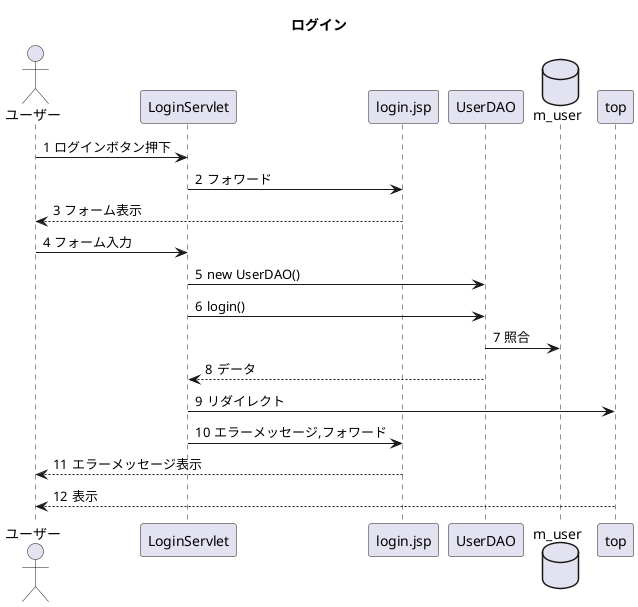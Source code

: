 @startuml
title ログイン
actor ユーザー

participant LoginServlet
participant login.jsp
participant UserDAO
database m_user
participant top

autonumber "#"

ユーザー->LoginServlet:ログインボタン押下
LoginServlet->login.jsp:フォワード
login.jsp-->ユーザー:フォーム表示
ユーザー->LoginServlet:フォーム入力
LoginServlet->UserDAO:new UserDAO()
LoginServlet->UserDAO:login()
UserDAO->m_user:照合
UserDAO-->LoginServlet:データ
LoginServlet->top:リダイレクト
LoginServlet->login.jsp:エラーメッセージ,フォワード
login.jsp-->ユーザー:エラーメッセージ表示
top-->ユーザー:表示

@enduml